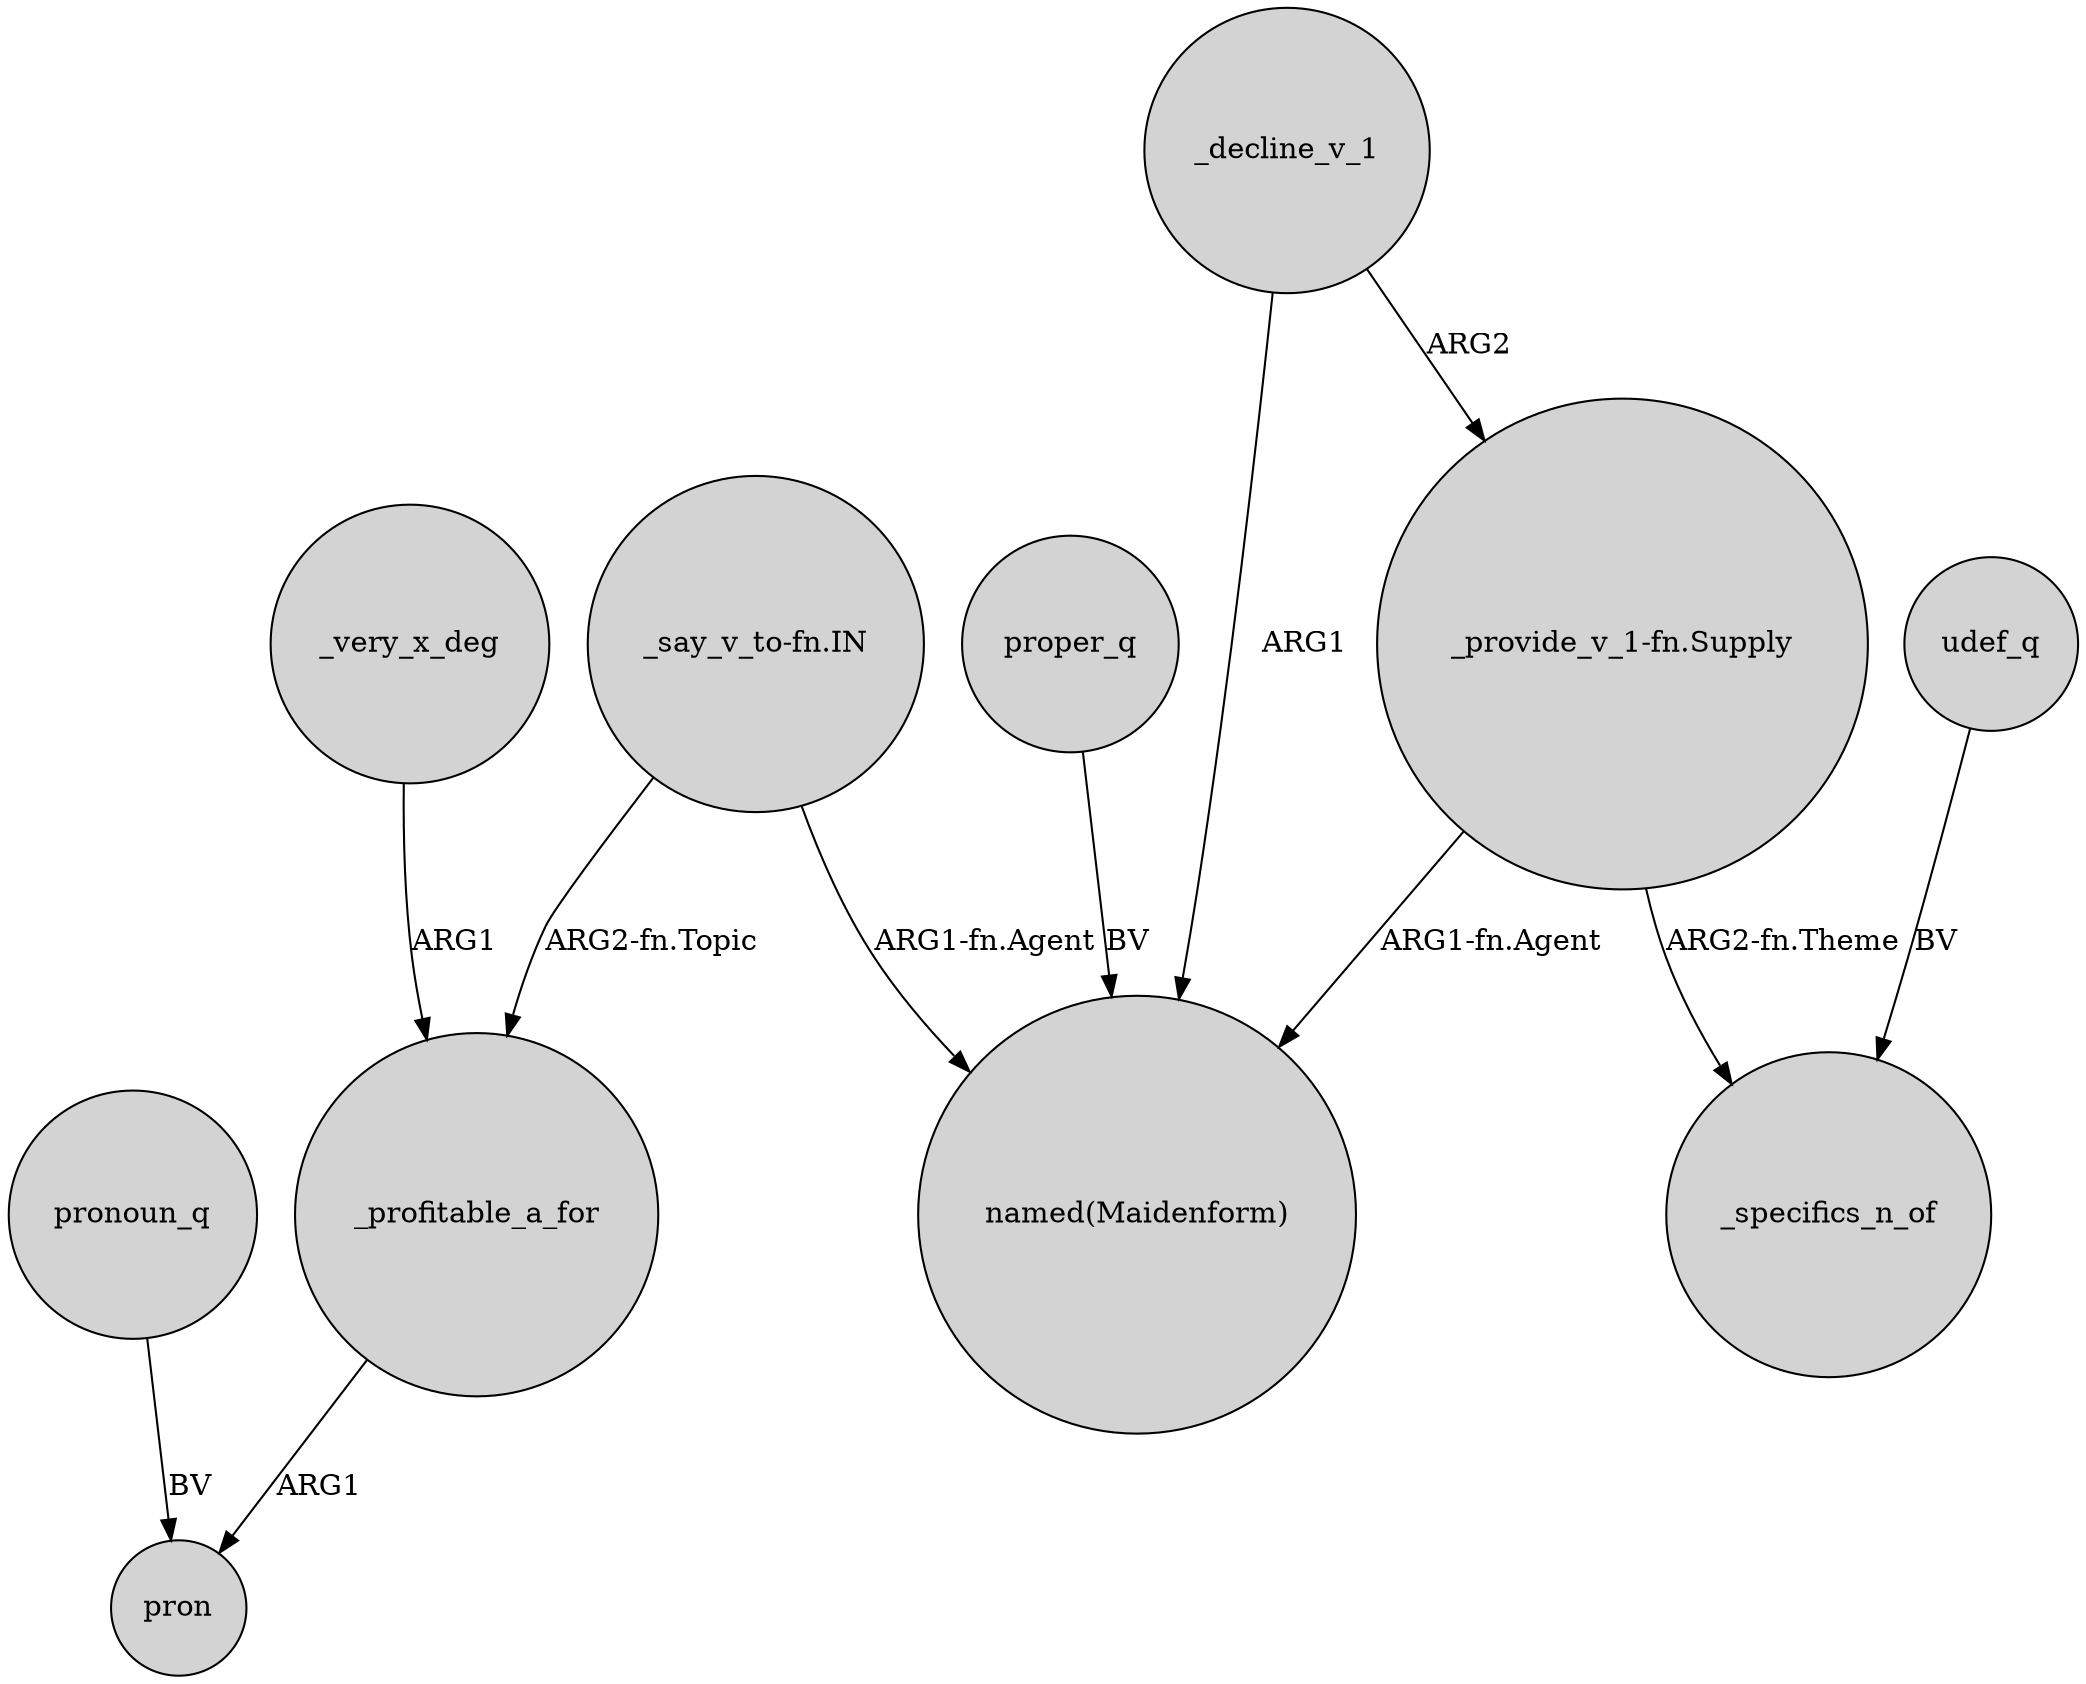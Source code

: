digraph {
	node [shape=circle style=filled]
	_profitable_a_for -> pron [label=ARG1]
	proper_q -> "named(Maidenform)" [label=BV]
	_very_x_deg -> _profitable_a_for [label=ARG1]
	_decline_v_1 -> "named(Maidenform)" [label=ARG1]
	"_say_v_to-fn.IN" -> _profitable_a_for [label="ARG2-fn.Topic"]
	udef_q -> _specifics_n_of [label=BV]
	"_provide_v_1-fn.Supply" -> "named(Maidenform)" [label="ARG1-fn.Agent"]
	"_provide_v_1-fn.Supply" -> _specifics_n_of [label="ARG2-fn.Theme"]
	_decline_v_1 -> "_provide_v_1-fn.Supply" [label=ARG2]
	"_say_v_to-fn.IN" -> "named(Maidenform)" [label="ARG1-fn.Agent"]
	pronoun_q -> pron [label=BV]
}
